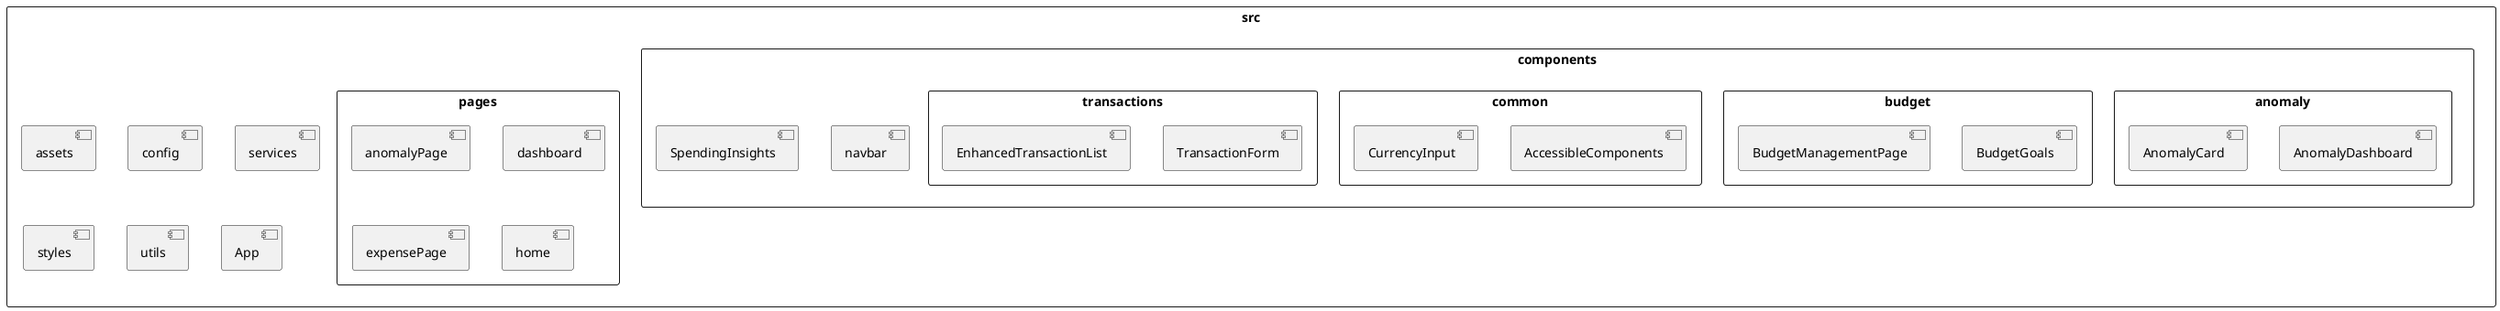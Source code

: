 @startuml Frontend Structure

skinparam packageStyle rectangle
skinparam linetype ortho

package "src" {
  [assets]
  
  package "components" {
    package "anomaly" {
      [AnomalyDashboard]
      [AnomalyCard]
    }
    
    package "budget" {
      [BudgetGoals]
      [BudgetManagementPage]
    }
    
    package "common" {
      [AccessibleComponents]
      [CurrencyInput]
    }
    
    package "transactions" {
      [TransactionForm]
      [EnhancedTransactionList]
    }
    
    [navbar]
    [SpendingInsights]
  }
  
  package "pages" {
    [anomalyPage]
    [dashboard]
    [expensePage]
    [home]
  }
  
  [config]
  [services]
  [styles]
  [utils]
  [App]
}

@enduml 